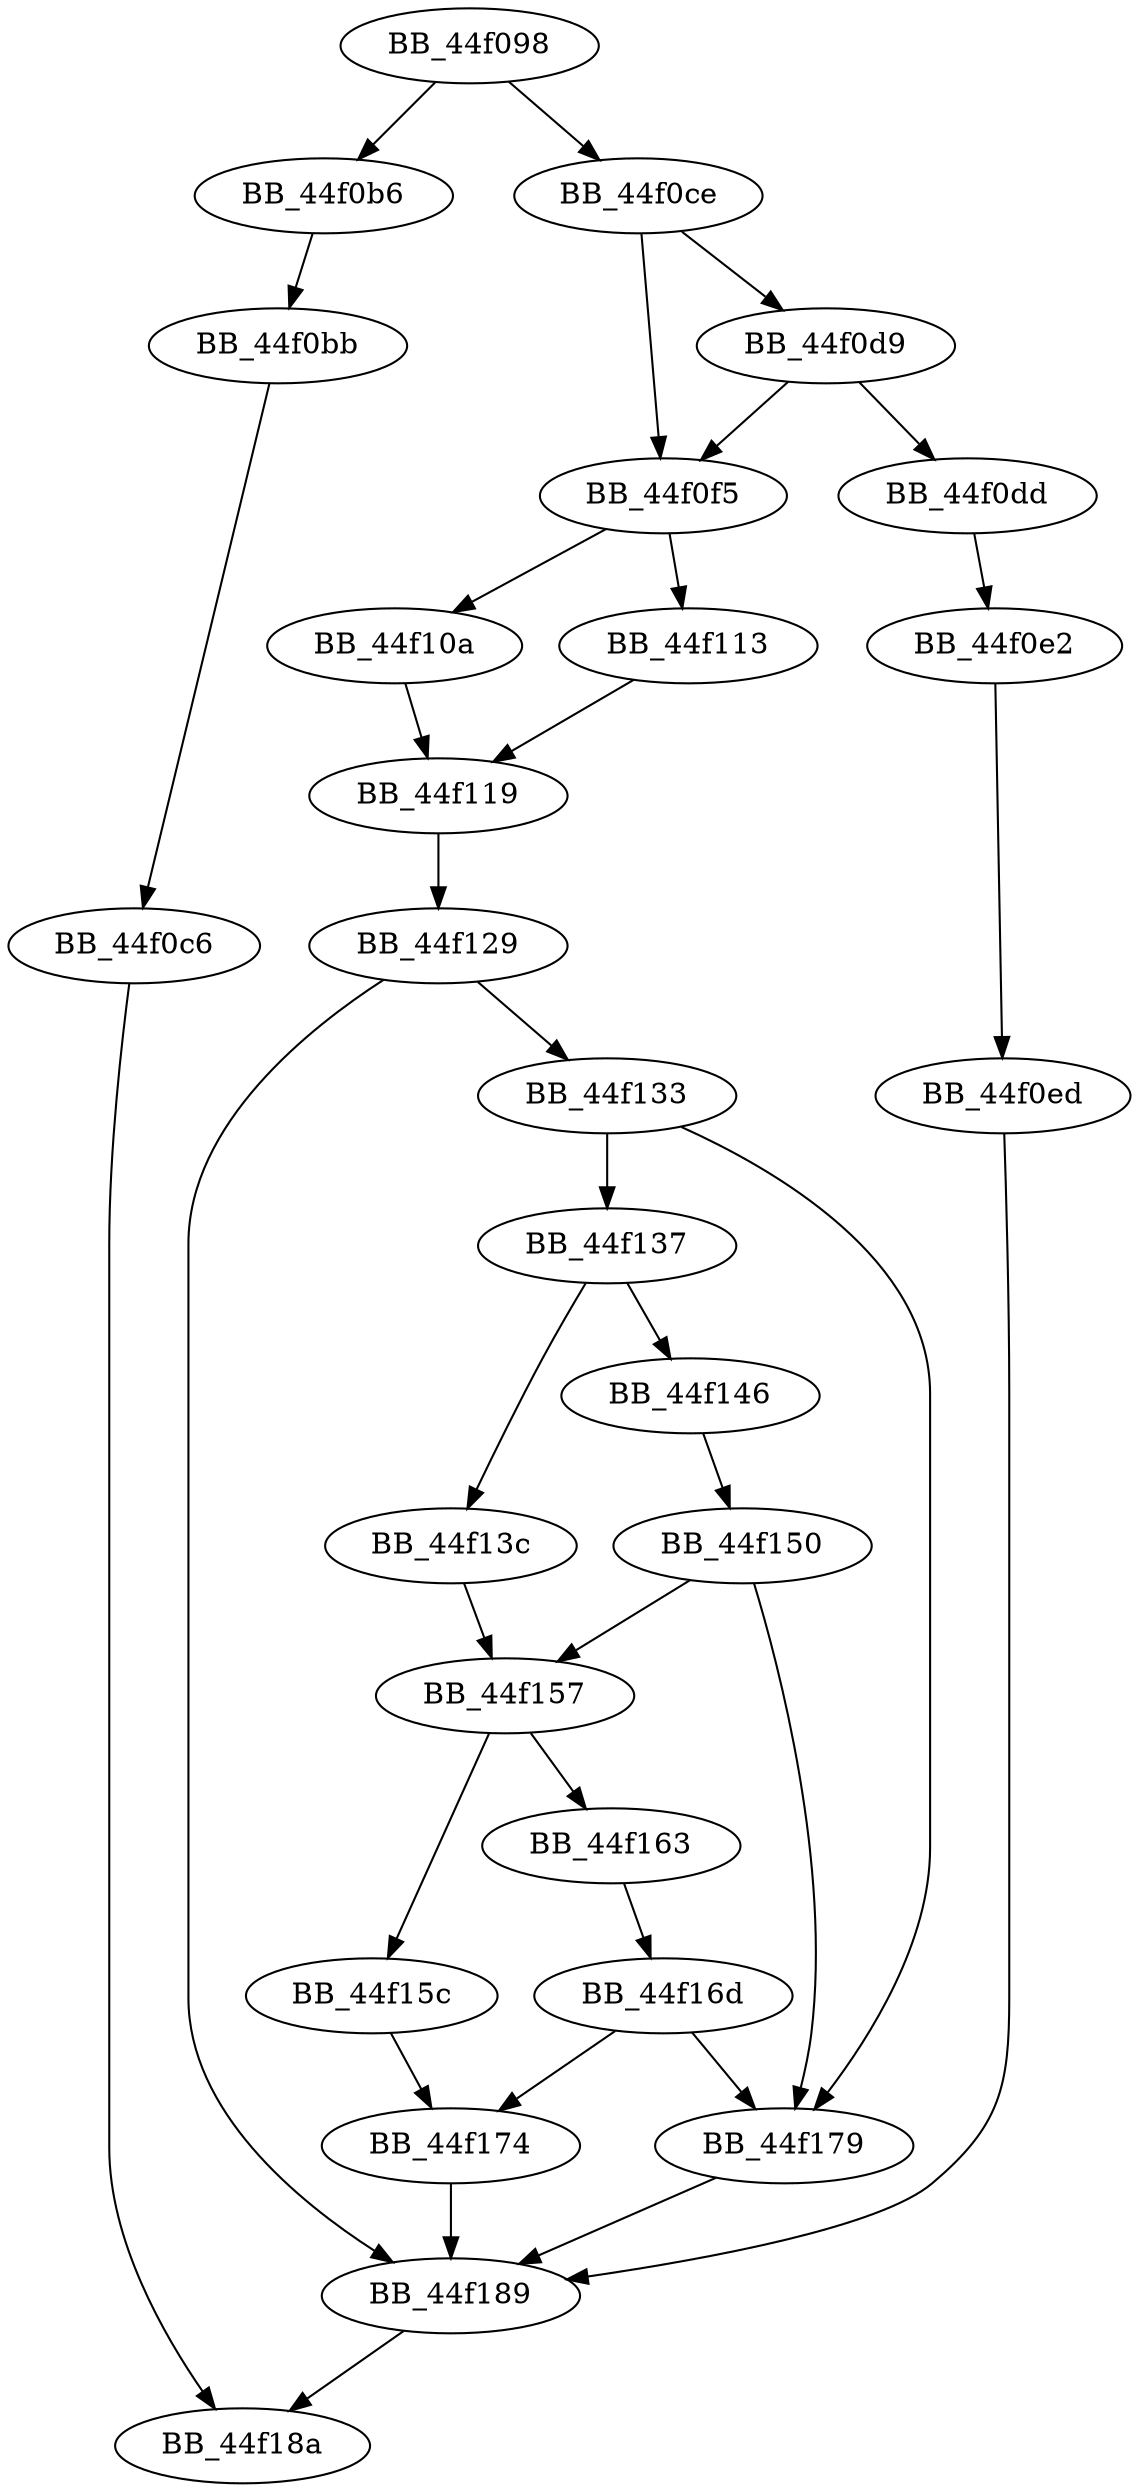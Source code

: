 DiGraph sub_44F098{
BB_44f098->BB_44f0b6
BB_44f098->BB_44f0ce
BB_44f0b6->BB_44f0bb
BB_44f0bb->BB_44f0c6
BB_44f0c6->BB_44f18a
BB_44f0ce->BB_44f0d9
BB_44f0ce->BB_44f0f5
BB_44f0d9->BB_44f0dd
BB_44f0d9->BB_44f0f5
BB_44f0dd->BB_44f0e2
BB_44f0e2->BB_44f0ed
BB_44f0ed->BB_44f189
BB_44f0f5->BB_44f10a
BB_44f0f5->BB_44f113
BB_44f10a->BB_44f119
BB_44f113->BB_44f119
BB_44f119->BB_44f129
BB_44f129->BB_44f133
BB_44f129->BB_44f189
BB_44f133->BB_44f137
BB_44f133->BB_44f179
BB_44f137->BB_44f13c
BB_44f137->BB_44f146
BB_44f13c->BB_44f157
BB_44f146->BB_44f150
BB_44f150->BB_44f157
BB_44f150->BB_44f179
BB_44f157->BB_44f15c
BB_44f157->BB_44f163
BB_44f15c->BB_44f174
BB_44f163->BB_44f16d
BB_44f16d->BB_44f174
BB_44f16d->BB_44f179
BB_44f174->BB_44f189
BB_44f179->BB_44f189
BB_44f189->BB_44f18a
}
